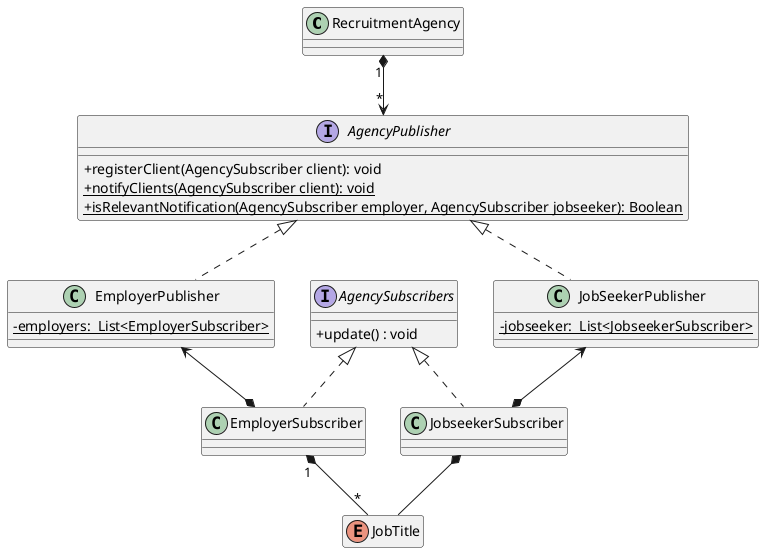 @startuml

skinParam classAttributeIconSize 0

class RecruitmentAgency{
}

interface AgencyPublisher{
+registerClient(AgencySubscriber client): void
{static} +notifyClients(AgencySubscriber client): void
{static} +isRelevantNotification(AgencySubscriber employer, AgencySubscriber jobseeker): Boolean
}

AgencyPublisher <|.. EmployerPublisher
AgencyPublisher <|.. JobSeekerPublisher

class EmployerPublisher{
{static}-employers:  List<EmployerSubscriber>
}

class JobSeekerPublisher{
{static}- jobseeker:  List<JobseekerSubscriber>
}

EmployerPublisher <--* EmployerSubscriber
JobSeekerPublisher <--* JobseekerSubscriber

interface AgencySubscribers{
+update() : void
}

class EmployerSubscriber{}

class JobseekerSubscriber{}

RecruitmentAgency "1" *--> "*" AgencyPublisher

AgencySubscribers <|.. EmployerSubscriber
AgencySubscribers <|.. JobseekerSubscriber

enum JobTitle{
}
Hide JobTitle members

JobseekerSubscriber *-- JobTitle
EmployerSubscriber "1" *-- "*" JobTitle

@enduml